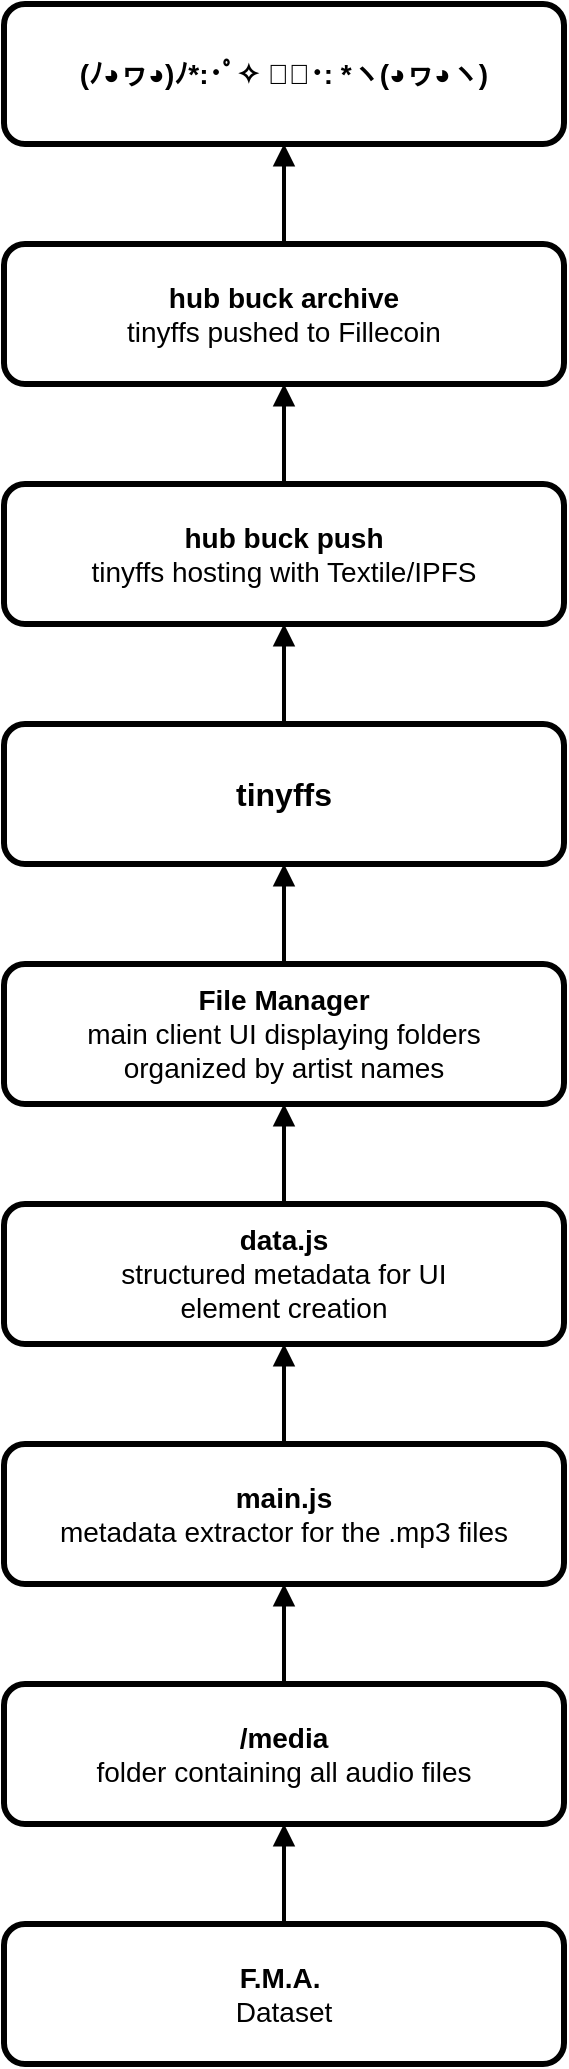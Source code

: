 <mxfile version="13.7.9" type="github"><diagram id="zEm4lbriZLvWRFVUuvNS" name="Page-1"><mxGraphModel dx="1422" dy="692" grid="1" gridSize="10" guides="1" tooltips="1" connect="1" arrows="1" fold="1" page="1" pageScale="1" pageWidth="850" pageHeight="1100" math="0" shadow="0"><root><mxCell id="0"/><mxCell id="1" parent="0"/><mxCell id="-C2oJzvIhEZlpxLPNwoV-6" style="edgeStyle=orthogonalEdgeStyle;rounded=0;orthogonalLoop=1;jettySize=auto;html=1;exitX=0.5;exitY=0;exitDx=0;exitDy=0;entryX=0.5;entryY=1;entryDx=0;entryDy=0;endArrow=block;endFill=1;strokeWidth=2;fontSize=11;" edge="1" parent="1" source="-C2oJzvIhEZlpxLPNwoV-1" target="-C2oJzvIhEZlpxLPNwoV-5"><mxGeometry relative="1" as="geometry"/></mxCell><mxCell id="-C2oJzvIhEZlpxLPNwoV-1" value="&lt;b&gt;/media&lt;/b&gt;&lt;br style=&quot;font-size: 14px&quot;&gt;folder containing all audio files" style="rounded=1;whiteSpace=wrap;html=1;strokeWidth=3;fontSize=14;fontStyle=0" vertex="1" parent="1"><mxGeometry x="285" y="870" width="280" height="70" as="geometry"/></mxCell><mxCell id="-C2oJzvIhEZlpxLPNwoV-4" style="edgeStyle=orthogonalEdgeStyle;rounded=0;orthogonalLoop=1;jettySize=auto;html=1;exitX=0.5;exitY=0;exitDx=0;exitDy=0;entryX=0.5;entryY=1;entryDx=0;entryDy=0;fontSize=11;fontStyle=0;strokeWidth=2;endArrow=block;endFill=1;" edge="1" parent="1" source="-C2oJzvIhEZlpxLPNwoV-2" target="-C2oJzvIhEZlpxLPNwoV-1"><mxGeometry relative="1" as="geometry"/></mxCell><mxCell id="-C2oJzvIhEZlpxLPNwoV-2" value="&lt;b&gt;F.M.A.&amp;nbsp;&lt;/b&gt;&lt;br&gt;Dataset" style="rounded=1;whiteSpace=wrap;html=1;strokeWidth=3;fontSize=14;fontStyle=0" vertex="1" parent="1"><mxGeometry x="285" y="990" width="280" height="70" as="geometry"/></mxCell><mxCell id="-C2oJzvIhEZlpxLPNwoV-8" style="edgeStyle=orthogonalEdgeStyle;rounded=0;orthogonalLoop=1;jettySize=auto;html=1;exitX=0.5;exitY=0;exitDx=0;exitDy=0;endArrow=block;endFill=1;strokeWidth=2;fontSize=11;" edge="1" parent="1" source="-C2oJzvIhEZlpxLPNwoV-5" target="-C2oJzvIhEZlpxLPNwoV-7"><mxGeometry relative="1" as="geometry"/></mxCell><mxCell id="-C2oJzvIhEZlpxLPNwoV-5" value="&lt;b&gt;main.js&lt;/b&gt;&lt;br&gt;metadata extractor for the .mp3 files" style="rounded=1;whiteSpace=wrap;html=1;strokeWidth=3;fontSize=14;fontStyle=0" vertex="1" parent="1"><mxGeometry x="285" y="750" width="280" height="70" as="geometry"/></mxCell><mxCell id="-C2oJzvIhEZlpxLPNwoV-10" style="edgeStyle=orthogonalEdgeStyle;rounded=0;orthogonalLoop=1;jettySize=auto;html=1;exitX=0.5;exitY=0;exitDx=0;exitDy=0;entryX=0.5;entryY=1;entryDx=0;entryDy=0;endArrow=block;endFill=1;strokeWidth=2;fontSize=11;" edge="1" parent="1" source="-C2oJzvIhEZlpxLPNwoV-7" target="-C2oJzvIhEZlpxLPNwoV-9"><mxGeometry relative="1" as="geometry"/></mxCell><mxCell id="-C2oJzvIhEZlpxLPNwoV-7" value="&lt;b&gt;data.js&lt;/b&gt;&lt;br&gt;structured metadata for UI &lt;br&gt;element creation" style="rounded=1;whiteSpace=wrap;html=1;strokeWidth=3;fontSize=14;fontStyle=0" vertex="1" parent="1"><mxGeometry x="285" y="630" width="280" height="70" as="geometry"/></mxCell><mxCell id="-C2oJzvIhEZlpxLPNwoV-12" style="edgeStyle=orthogonalEdgeStyle;rounded=0;orthogonalLoop=1;jettySize=auto;html=1;exitX=0.5;exitY=0;exitDx=0;exitDy=0;entryX=0.5;entryY=1;entryDx=0;entryDy=0;endArrow=block;endFill=1;strokeWidth=2;fontSize=11;" edge="1" parent="1" source="-C2oJzvIhEZlpxLPNwoV-9"><mxGeometry relative="1" as="geometry"><mxPoint x="425" y="460" as="targetPoint"/></mxGeometry></mxCell><mxCell id="-C2oJzvIhEZlpxLPNwoV-9" value="&lt;b&gt;File Manager&lt;/b&gt;&lt;br&gt;main client UI displaying folders&lt;br&gt;organized by artist names" style="rounded=1;whiteSpace=wrap;html=1;strokeWidth=3;fontSize=14;fontStyle=0" vertex="1" parent="1"><mxGeometry x="285" y="510" width="280" height="70" as="geometry"/></mxCell><mxCell id="-C2oJzvIhEZlpxLPNwoV-15" style="edgeStyle=orthogonalEdgeStyle;rounded=0;orthogonalLoop=1;jettySize=auto;html=1;exitX=0.5;exitY=0;exitDx=0;exitDy=0;entryX=0.5;entryY=1;entryDx=0;entryDy=0;endArrow=block;endFill=1;strokeWidth=2;fontSize=11;" edge="1" parent="1" source="-C2oJzvIhEZlpxLPNwoV-13"><mxGeometry relative="1" as="geometry"><mxPoint x="425" y="340" as="targetPoint"/></mxGeometry></mxCell><mxCell id="-C2oJzvIhEZlpxLPNwoV-13" value="&lt;b&gt;&lt;font style=&quot;font-size: 16px&quot;&gt;tinyffs&lt;/font&gt;&lt;/b&gt;" style="rounded=1;whiteSpace=wrap;html=1;strokeWidth=3;fontSize=14;fontStyle=0" vertex="1" parent="1"><mxGeometry x="285" y="390" width="280" height="70" as="geometry"/></mxCell><mxCell id="-C2oJzvIhEZlpxLPNwoV-18" style="edgeStyle=orthogonalEdgeStyle;rounded=0;orthogonalLoop=1;jettySize=auto;html=1;exitX=0.5;exitY=0;exitDx=0;exitDy=0;endArrow=block;endFill=1;strokeWidth=2;fontSize=11;" edge="1" parent="1" source="-C2oJzvIhEZlpxLPNwoV-16" target="-C2oJzvIhEZlpxLPNwoV-17"><mxGeometry relative="1" as="geometry"/></mxCell><mxCell id="-C2oJzvIhEZlpxLPNwoV-16" value="&lt;b&gt;hub buck push&lt;/b&gt;&lt;span style=&quot;color: rgba(0 , 0 , 0 , 0) ; font-family: monospace ; font-size: 0px&quot;&gt;%3CmxGraphModel%3E%3Croot%3E%3CmxCell%20id%3D%220%22%2F%3E%3CmxCell%20id%3D%221%22%20parent%3D%220%22%2F%3E%3CmxCell%20id%3D%222%22%20value%3D%22%26lt%3Bb%26gt%3BFile%20Manager%26lt%3B%2Fb%26gt%3B%26lt%3Bbr%26gt%3Bmain%20client%20UI%20displaying%20folders%26lt%3Bbr%26gt%3Borganized%20by%20artist%20names%22%20style%3D%22rounded%3D1%3BwhiteSpace%3Dwrap%3Bhtml%3D1%3BstrokeWidth%3D3%3BfontSize%3D14%3BfontStyle%3D0%22%20vertex%3D%221%22%20parent%3D%221%22%3E%3CmxGeometry%20x%3D%22260%22%20y%3D%22190%22%20width%3D%22280%22%20height%3D%2270%22%20as%3D%22geometry%22%2F%3E%3C%2FmxCell%3E%3C%2Froot%3E%3C%2FmxGraphModel%3E&lt;/span&gt;&lt;br&gt;tinyffs hosting with Textile/IPFS" style="rounded=1;whiteSpace=wrap;html=1;strokeWidth=3;fontSize=14;fontStyle=0" vertex="1" parent="1"><mxGeometry x="285" y="270" width="280" height="70" as="geometry"/></mxCell><mxCell id="-C2oJzvIhEZlpxLPNwoV-20" style="edgeStyle=orthogonalEdgeStyle;rounded=0;orthogonalLoop=1;jettySize=auto;html=1;exitX=0.5;exitY=0;exitDx=0;exitDy=0;entryX=0.5;entryY=1;entryDx=0;entryDy=0;endArrow=block;endFill=1;strokeWidth=2;fontSize=11;" edge="1" parent="1" source="-C2oJzvIhEZlpxLPNwoV-17" target="-C2oJzvIhEZlpxLPNwoV-19"><mxGeometry relative="1" as="geometry"/></mxCell><mxCell id="-C2oJzvIhEZlpxLPNwoV-17" value="&lt;b&gt;hub buck archive&lt;/b&gt;&lt;span style=&quot;color: rgba(0 , 0 , 0 , 0) ; font-family: monospace ; font-size: 0px&quot;&gt;%3CmxGraphModel%3E%3Croot%3E%3CmxCell%20id%3D%220%22%2F%3E%3CmxCell%20id%3D%221%22%20parent%3D%220%22%2F%3E%3CmxCell%20id%3D%222%22%20value%3D%22%26lt%3Bb%26gt%3BFile%20Manager%26lt%3B%2Fb%26gt%3B%26lt%3Bbr%26gt%3Bmain%20client%20UI%20displaying%20folders%26lt%3Bbr%26gt%3Borganized%20by%20artist%20names%22%20style%3D%22rounded%3D1%3BwhiteSpace%3Dwrap%3Bhtml%3D1%3BstrokeWidth%3D3%3BfontSize%3D14%3BfontStyle%3D0%22%20vertex%3D%221%22%20parent%3D%221%22%3E%3CmxGeometry%20x%3D%22260%22%20y%3D%22190%22%20width%3D%22280%22%20height%3D%2270%22%20as%3D%22geometry%22%2F%3E%3C%2FmxCell%3E%3C%2Froot%3E%3C%2FmxGraphModel%3E&lt;/span&gt;&lt;br&gt;tinyffs pushed to Fillecoin" style="rounded=1;whiteSpace=wrap;html=1;strokeWidth=3;fontSize=14;fontStyle=0" vertex="1" parent="1"><mxGeometry x="285" y="150" width="280" height="70" as="geometry"/></mxCell><mxCell id="-C2oJzvIhEZlpxLPNwoV-19" value="&lt;b&gt;(ﾉ◕ヮ◕)ﾉ*:･ﾟ✧ ✧ﾟ･: *ヽ(◕ヮ◕ヽ)&lt;/b&gt;" style="rounded=1;whiteSpace=wrap;html=1;strokeWidth=3;fontSize=14;fontStyle=0" vertex="1" parent="1"><mxGeometry x="285" y="30" width="280" height="70" as="geometry"/></mxCell></root></mxGraphModel></diagram></mxfile>